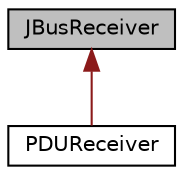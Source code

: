digraph "JBusReceiver"
{
  edge [fontname="Helvetica",fontsize="10",labelfontname="Helvetica",labelfontsize="10"];
  node [fontname="Helvetica",fontsize="10",shape=record];
  Node0 [label="JBusReceiver",height=0.2,width=0.4,color="black", fillcolor="grey75", style="filled", fontcolor="black"];
  Node0 -> Node1 [dir="back",color="firebrick4",fontsize="10",style="solid",fontname="Helvetica"];
  Node1 [label="PDUReceiver",height=0.2,width=0.4,color="black", fillcolor="white", style="filled",URL="$classPDUReceiver.html"];
}
